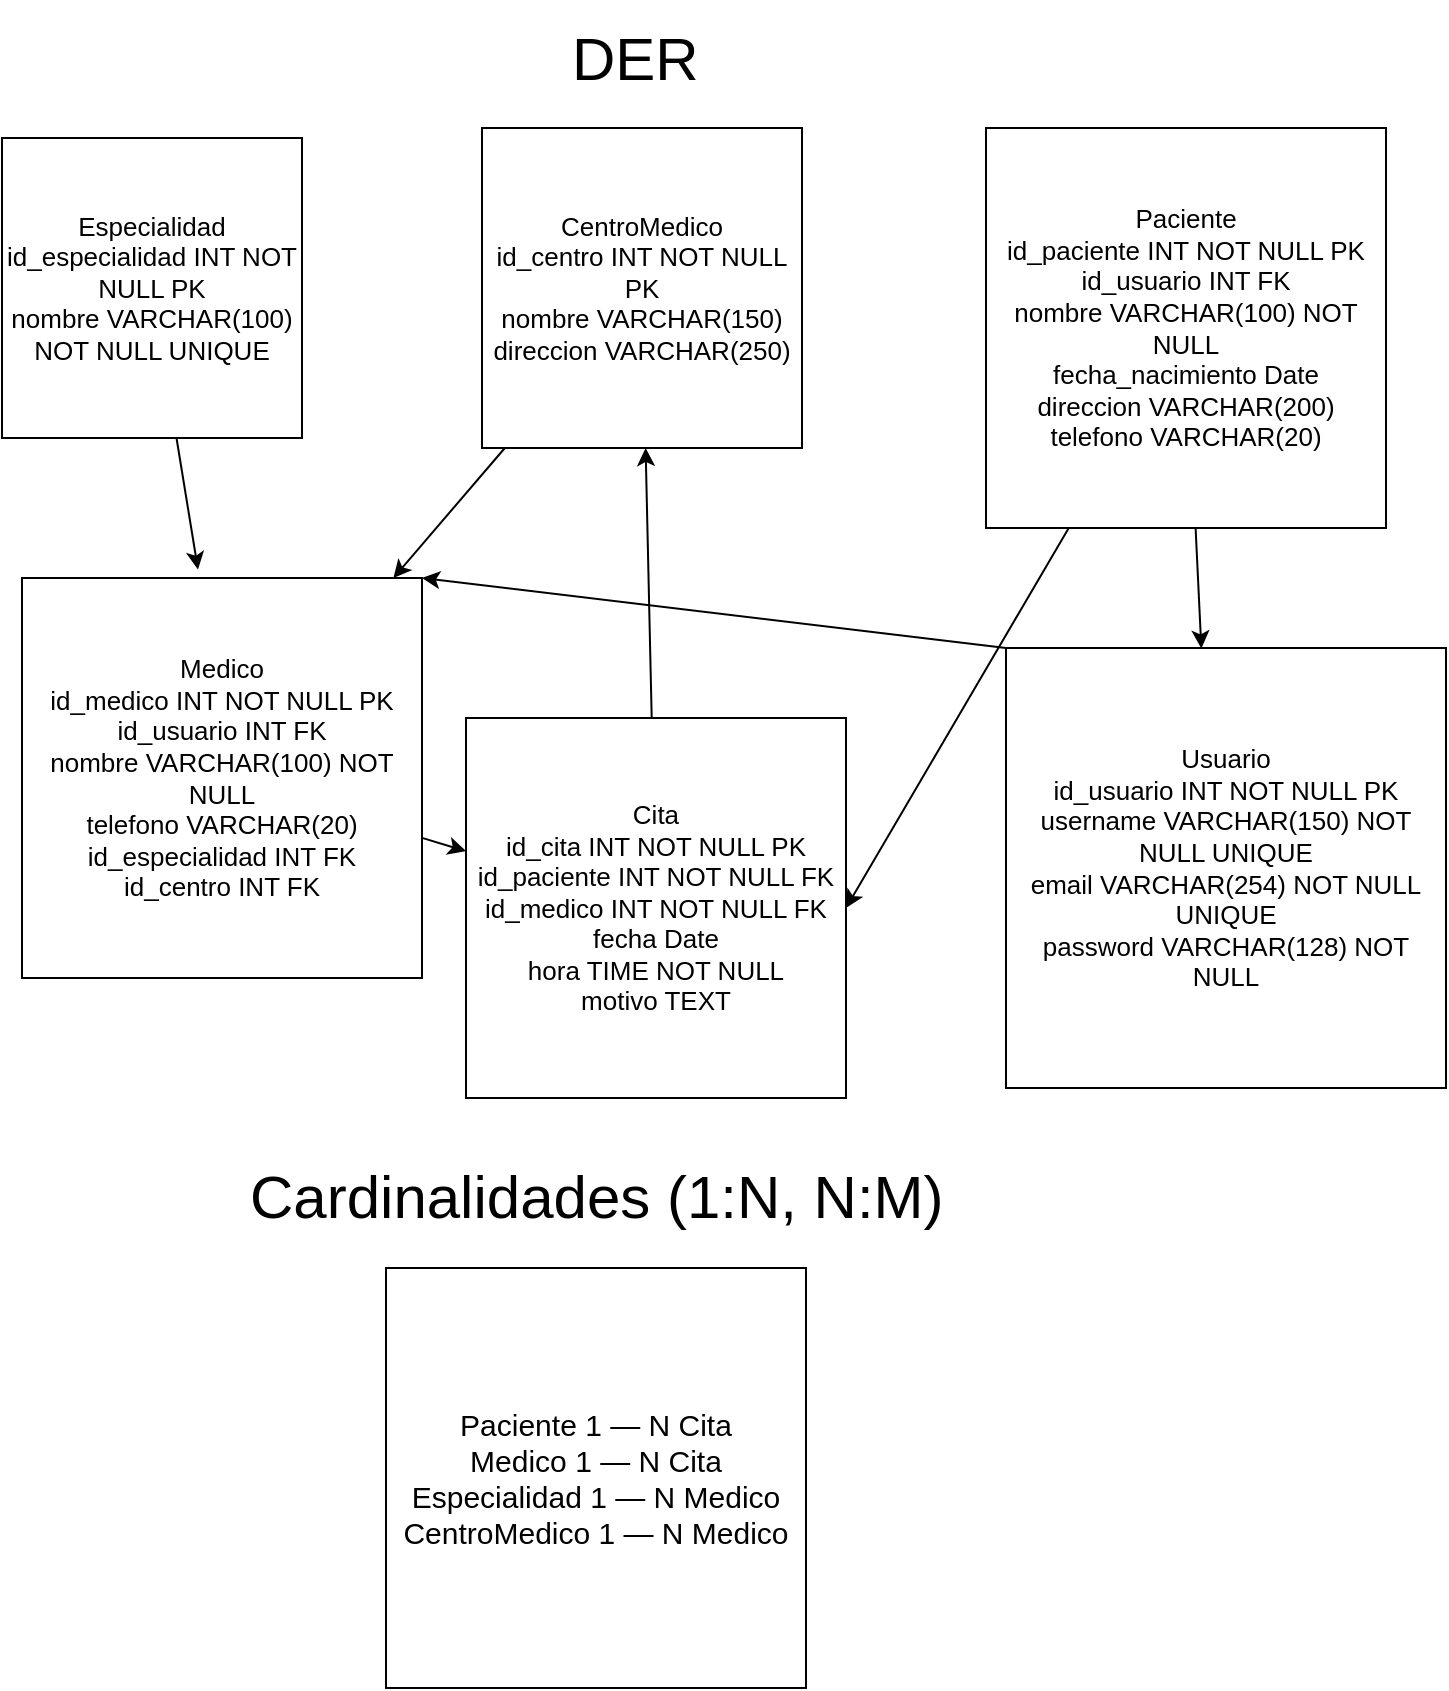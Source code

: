 <mxfile>
    <diagram id="CAu1Cz0o7Y3hzSiSze0k" name="Página-1">
        <mxGraphModel dx="1246" dy="2109" grid="1" gridSize="10" guides="1" tooltips="1" connect="1" arrows="1" fold="1" page="1" pageScale="1" pageWidth="827" pageHeight="1169" math="0" shadow="0">
            <root>
                <mxCell id="0"/>
                <mxCell id="1" parent="0"/>
                <mxCell id="3" value="&lt;div&gt;&lt;font color=&quot;#000000&quot;&gt;Especialidad&lt;/font&gt;&lt;/div&gt;&lt;div&gt;&lt;font color=&quot;#000000&quot;&gt;id_especialidad INT NOT NULL PK&lt;/font&gt;&lt;/div&gt;&lt;div&gt;&lt;font color=&quot;#000000&quot;&gt;nombre VARCHAR(100) NOT NULL UNIQUE&lt;/font&gt;&lt;/div&gt;" style="whiteSpace=wrap;html=1;aspect=fixed;fontSize=13;" vertex="1" parent="1">
                    <mxGeometry x="78" y="-1065" width="150" height="150" as="geometry"/>
                </mxCell>
                <mxCell id="12" style="edgeStyle=none;html=1;fontSize=13;" edge="1" parent="1" source="4" target="6">
                    <mxGeometry relative="1" as="geometry"/>
                </mxCell>
                <mxCell id="4" value="&lt;div&gt;&lt;font color=&quot;#000000&quot;&gt;CentroMedico&lt;/font&gt;&lt;/div&gt;&lt;div&gt;&lt;font color=&quot;#000000&quot;&gt;id_centro INT NOT NULL PK&lt;/font&gt;&lt;/div&gt;&lt;div&gt;&lt;font color=&quot;#000000&quot;&gt;nombre VARCHAR(150)&lt;/font&gt;&lt;/div&gt;&lt;div&gt;&lt;font color=&quot;#000000&quot;&gt;direccion VARCHAR(250)&lt;/font&gt;&lt;/div&gt;" style="whiteSpace=wrap;html=1;aspect=fixed;fontSize=13;" vertex="1" parent="1">
                    <mxGeometry x="318" y="-1070" width="160" height="160" as="geometry"/>
                </mxCell>
                <mxCell id="14" style="edgeStyle=none;html=1;entryX=1;entryY=0.5;entryDx=0;entryDy=0;fontSize=13;" edge="1" parent="1" source="5" target="8">
                    <mxGeometry relative="1" as="geometry"/>
                </mxCell>
                <mxCell id="5" value="&lt;div&gt;Paciente&lt;/div&gt;&lt;div&gt;id_paciente INT NOT NULL PK&lt;/div&gt;&lt;div&gt;id_usuario INT FK&lt;/div&gt;&lt;div&gt;nombre VARCHAR(100) NOT NULL&lt;/div&gt;&lt;div&gt;fecha_nacimiento Date&lt;/div&gt;&lt;div&gt;direccion VARCHAR(200)&lt;/div&gt;&lt;div&gt;telefono VARCHAR(20)&lt;/div&gt;" style="whiteSpace=wrap;html=1;aspect=fixed;fontSize=13;" vertex="1" parent="1">
                    <mxGeometry x="570" y="-1070" width="200" height="200" as="geometry"/>
                </mxCell>
                <mxCell id="15" style="edgeStyle=none;html=1;fontSize=13;" edge="1" parent="1" source="6" target="8">
                    <mxGeometry relative="1" as="geometry"/>
                </mxCell>
                <mxCell id="6" value="&lt;div&gt;&lt;font color=&quot;#000000&quot;&gt;Medico&lt;/font&gt;&lt;/div&gt;&lt;div&gt;&lt;font color=&quot;#000000&quot;&gt;id_medico INT NOT NULL PK&lt;/font&gt;&lt;/div&gt;&lt;div&gt;&lt;font color=&quot;#000000&quot;&gt;id_usuario INT FK&lt;/font&gt;&lt;/div&gt;&lt;div&gt;&lt;font color=&quot;#000000&quot;&gt;nombre VARCHAR(100) NOT NULL&lt;/font&gt;&lt;/div&gt;&lt;div&gt;&lt;font color=&quot;#000000&quot;&gt;telefono VARCHAR(20)&lt;/font&gt;&lt;/div&gt;&lt;div&gt;&lt;font color=&quot;#000000&quot;&gt;id_especialidad INT FK&lt;/font&gt;&lt;/div&gt;&lt;div&gt;&lt;font color=&quot;#000000&quot;&gt;id_centro INT FK&lt;/font&gt;&lt;/div&gt;" style="whiteSpace=wrap;html=1;aspect=fixed;fontSize=13;" vertex="1" parent="1">
                    <mxGeometry x="88" y="-845" width="200" height="200" as="geometry"/>
                </mxCell>
                <mxCell id="13" style="edgeStyle=none;html=1;fontSize=13;" edge="1" parent="1" source="8" target="4">
                    <mxGeometry relative="1" as="geometry"/>
                </mxCell>
                <mxCell id="8" value="&lt;div&gt;&lt;font color=&quot;#000000&quot;&gt;Cita&lt;/font&gt;&lt;/div&gt;&lt;div&gt;&lt;font color=&quot;#000000&quot;&gt;id_cita INT NOT NULL PK&lt;/font&gt;&lt;/div&gt;&lt;div&gt;&lt;font color=&quot;#000000&quot;&gt;id_paciente INT NOT NULL FK&lt;/font&gt;&lt;/div&gt;&lt;div&gt;&lt;font color=&quot;#000000&quot;&gt;id_medico INT NOT NULL FK&lt;/font&gt;&lt;/div&gt;&lt;div&gt;&lt;font color=&quot;#000000&quot;&gt;fecha Date&lt;/font&gt;&lt;/div&gt;&lt;div&gt;&lt;font color=&quot;#000000&quot;&gt;hora TIME NOT NULL&lt;/font&gt;&lt;/div&gt;&lt;div&gt;&lt;font color=&quot;#000000&quot;&gt;motivo TEXT&lt;/font&gt;&lt;/div&gt;" style="whiteSpace=wrap;html=1;aspect=fixed;fontSize=13;" vertex="1" parent="1">
                    <mxGeometry x="310" y="-775" width="190" height="190" as="geometry"/>
                </mxCell>
                <mxCell id="10" value="DER" style="text;whiteSpace=wrap;spacing=3;shadow=1;fontSize=30;" vertex="1" parent="1">
                    <mxGeometry x="360" y="-1130" width="200" height="80" as="geometry"/>
                </mxCell>
                <mxCell id="11" style="edgeStyle=none;html=1;entryX=0.44;entryY=-0.021;entryDx=0;entryDy=0;entryPerimeter=0;fontSize=13;" edge="1" parent="1" source="3" target="6">
                    <mxGeometry relative="1" as="geometry"/>
                </mxCell>
                <mxCell id="17" value="&lt;div&gt;&lt;font color=&quot;#000000&quot;&gt;Paciente 1 — N Cita&lt;/font&gt;&lt;/div&gt;&lt;div&gt;&lt;font color=&quot;#000000&quot;&gt;Medico 1 — N Cita&lt;/font&gt;&lt;/div&gt;&lt;div&gt;&lt;font color=&quot;#000000&quot;&gt;Especialidad 1 — N Medico&lt;/font&gt;&lt;/div&gt;&lt;div&gt;&lt;font color=&quot;#000000&quot;&gt;CentroMedico 1 — N Medico&lt;/font&gt;&lt;/div&gt;" style="whiteSpace=wrap;html=1;aspect=fixed;fontSize=15;" vertex="1" parent="1">
                    <mxGeometry x="270" y="-500" width="210" height="210" as="geometry"/>
                </mxCell>
                <mxCell id="18" value="Cardinalidades (1:N, N:M)" style="text;whiteSpace=wrap;html=1;fontSize=30;" vertex="1" parent="1">
                    <mxGeometry x="199.5" y="-560" width="397" height="40" as="geometry"/>
                </mxCell>
                <mxCell id="21" style="edgeStyle=none;html=1;entryX=1;entryY=0;entryDx=0;entryDy=0;exitX=0;exitY=0;exitDx=0;exitDy=0;" edge="1" parent="1" source="19" target="6">
                    <mxGeometry relative="1" as="geometry"/>
                </mxCell>
                <mxCell id="19" value="&lt;div&gt;&lt;font color=&quot;#000000&quot;&gt;Usuario&lt;/font&gt;&lt;/div&gt;&lt;div&gt;&lt;font color=&quot;#000000&quot;&gt;id_usuario INT NOT NULL PK&lt;/font&gt;&lt;/div&gt;&lt;div&gt;&lt;font color=&quot;#000000&quot;&gt;username VARCHAR(150) NOT NULL UNIQUE&lt;/font&gt;&lt;/div&gt;&lt;div&gt;&lt;font color=&quot;#000000&quot;&gt;email VARCHAR(254) NOT NULL UNIQUE&lt;/font&gt;&lt;/div&gt;&lt;div&gt;&lt;font color=&quot;#000000&quot;&gt;password VARCHAR(128) NOT NULL&lt;/font&gt;&lt;/div&gt;" style="whiteSpace=wrap;html=1;aspect=fixed;fontSize=13;" vertex="1" parent="1">
                    <mxGeometry x="580" y="-810" width="220" height="220" as="geometry"/>
                </mxCell>
                <mxCell id="20" style="edgeStyle=none;html=1;entryX=0.444;entryY=0.001;entryDx=0;entryDy=0;entryPerimeter=0;fontSize=13;" edge="1" parent="1" source="5" target="19">
                    <mxGeometry relative="1" as="geometry"/>
                </mxCell>
            </root>
        </mxGraphModel>
    </diagram>
</mxfile>